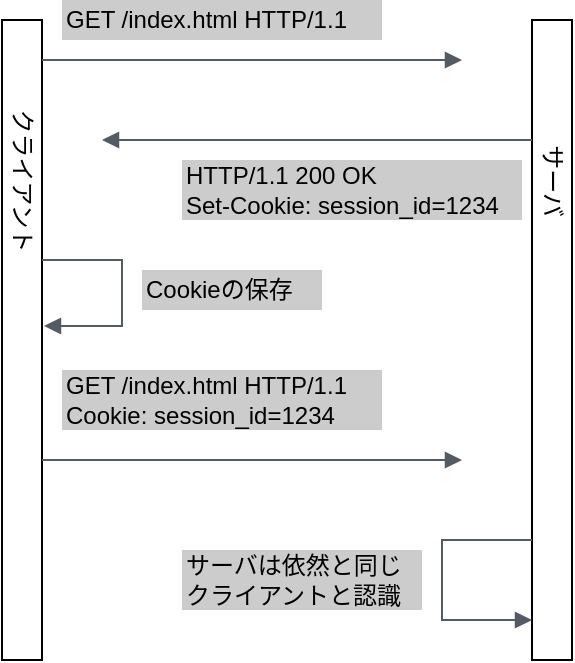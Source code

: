 <mxfile version="13.10.0" type="embed">
    <diagram id="OSkywqQYmv1veDfpC-55" name="Page-1">
        <mxGraphModel dx="732" dy="368" grid="1" gridSize="10" guides="1" tooltips="1" connect="1" arrows="1" fold="1" page="1" pageScale="1" pageWidth="827" pageHeight="1169" math="0" shadow="0">
            <root>
                <mxCell id="0"/>
                <mxCell id="1" parent="0"/>
                <mxCell id="15" value="" style="html=1;points=[];perimeter=orthogonalPerimeter;labelPosition=center;verticalLabelPosition=middle;align=center;verticalAlign=middle;labelBorderColor=none;" vertex="1" parent="1">
                    <mxGeometry x="70" y="40" width="20" height="320" as="geometry"/>
                </mxCell>
                <mxCell id="16" value="クライアント" style="text;html=1;align=center;verticalAlign=middle;resizable=0;points=[];autosize=1;rotation=90;" vertex="1" parent="1">
                    <mxGeometry x="35" y="110" width="90" height="20" as="geometry"/>
                </mxCell>
                <mxCell id="17" value="" style="html=1;points=[];perimeter=orthogonalPerimeter;labelPosition=center;verticalLabelPosition=middle;align=center;verticalAlign=middle;labelBorderColor=none;" vertex="1" parent="1">
                    <mxGeometry x="335" y="40" width="20" height="320" as="geometry"/>
                </mxCell>
                <mxCell id="18" value="サーバ" style="text;html=1;align=center;verticalAlign=middle;resizable=0;points=[];autosize=1;rotation=90;" vertex="1" parent="1">
                    <mxGeometry x="320" y="110" width="50" height="20" as="geometry"/>
                </mxCell>
                <mxCell id="19" value="" style="edgeStyle=orthogonalEdgeStyle;html=1;endArrow=block;elbow=vertical;startArrow=none;endFill=1;strokeColor=#545B64;rounded=0;" edge="1" parent="1">
                    <mxGeometry width="100" relative="1" as="geometry">
                        <mxPoint x="90" y="60" as="sourcePoint"/>
                        <mxPoint x="300" y="60" as="targetPoint"/>
                    </mxGeometry>
                </mxCell>
                <mxCell id="20" value="GET /index.html HTTP/1.1" style="text;html=1;align=left;verticalAlign=middle;resizable=0;points=[];autosize=1;fillColor=#CCCCCC;" vertex="1" parent="1">
                    <mxGeometry x="100" y="30" width="160" height="20" as="geometry"/>
                </mxCell>
                <mxCell id="21" value="" style="edgeStyle=orthogonalEdgeStyle;html=1;endArrow=none;elbow=vertical;startArrow=block;startFill=1;strokeColor=#545B64;rounded=0;" edge="1" parent="1">
                    <mxGeometry width="100" relative="1" as="geometry">
                        <mxPoint x="120" y="100" as="sourcePoint"/>
                        <mxPoint x="335" y="100" as="targetPoint"/>
                    </mxGeometry>
                </mxCell>
                <mxCell id="22" value="HTTP/1.1 200 OK&lt;br&gt;Set-Cookie: session_id=1234" style="text;html=1;align=left;verticalAlign=middle;resizable=0;points=[];autosize=1;fillColor=#CCCCCC;" vertex="1" parent="1">
                    <mxGeometry x="160" y="110" width="170" height="30" as="geometry"/>
                </mxCell>
                <mxCell id="24" value="" style="edgeStyle=orthogonalEdgeStyle;html=1;endArrow=block;elbow=vertical;startArrow=none;endFill=1;strokeColor=#545B64;rounded=0;" edge="1" parent="1">
                    <mxGeometry width="100" relative="1" as="geometry">
                        <mxPoint x="90" y="160" as="sourcePoint"/>
                        <mxPoint x="91" y="193" as="targetPoint"/>
                        <Array as="points">
                            <mxPoint x="130" y="160"/>
                            <mxPoint x="130" y="193"/>
                        </Array>
                    </mxGeometry>
                </mxCell>
                <mxCell id="25" value="Cookieの保存" style="text;html=1;align=left;verticalAlign=middle;resizable=0;points=[];autosize=1;fillColor=#CCCCCC;" vertex="1" parent="1">
                    <mxGeometry x="140" y="165" width="90" height="20" as="geometry"/>
                </mxCell>
                <mxCell id="26" value="" style="edgeStyle=orthogonalEdgeStyle;html=1;endArrow=block;elbow=vertical;startArrow=none;endFill=1;strokeColor=#545B64;rounded=0;" edge="1" parent="1">
                    <mxGeometry width="100" relative="1" as="geometry">
                        <mxPoint x="90" y="260" as="sourcePoint"/>
                        <mxPoint x="300" y="260" as="targetPoint"/>
                    </mxGeometry>
                </mxCell>
                <mxCell id="27" value="GET /index.html HTTP/1.1&lt;br&gt;Cookie: session_id=1234" style="text;html=1;align=left;verticalAlign=middle;resizable=0;points=[];autosize=1;fillColor=#CCCCCC;" vertex="1" parent="1">
                    <mxGeometry x="100" y="215" width="160" height="30" as="geometry"/>
                </mxCell>
                <mxCell id="28" value="" style="edgeStyle=orthogonalEdgeStyle;html=1;endArrow=none;elbow=vertical;startArrow=block;startFill=1;strokeColor=#545B64;rounded=0;" edge="1" parent="1">
                    <mxGeometry width="100" relative="1" as="geometry">
                        <mxPoint x="335" y="340" as="sourcePoint"/>
                        <mxPoint x="335" y="300" as="targetPoint"/>
                        <Array as="points">
                            <mxPoint x="335" y="340"/>
                            <mxPoint x="290" y="340"/>
                            <mxPoint x="290" y="300"/>
                        </Array>
                    </mxGeometry>
                </mxCell>
                <mxCell id="29" value="サーバは依然と同じ&lt;br&gt;クライアントと認識" style="text;html=1;align=left;verticalAlign=middle;resizable=0;points=[];autosize=1;fillColor=#CCCCCC;" vertex="1" parent="1">
                    <mxGeometry x="160" y="305" width="120" height="30" as="geometry"/>
                </mxCell>
            </root>
        </mxGraphModel>
    </diagram>
</mxfile>